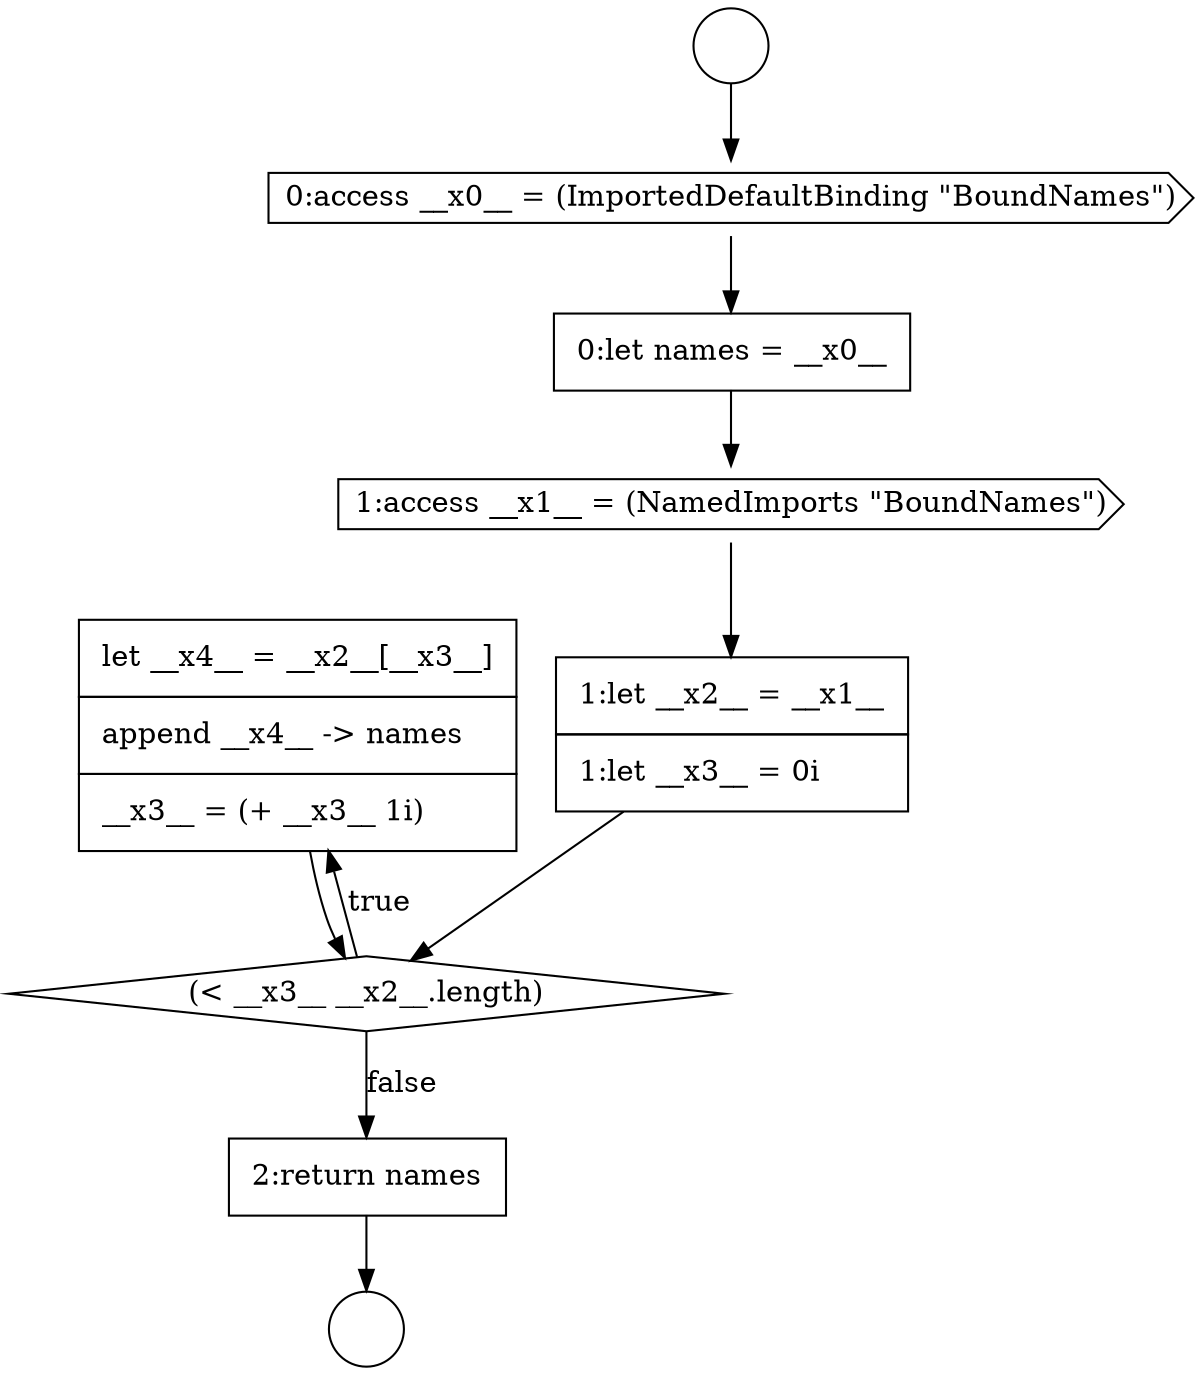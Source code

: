 digraph {
  node11517 [shape=none, margin=0, label=<<font color="black">
    <table border="0" cellborder="1" cellspacing="0" cellpadding="10">
      <tr><td align="left">let __x4__ = __x2__[__x3__]</td></tr>
      <tr><td align="left">append __x4__ -&gt; names</td></tr>
      <tr><td align="left">__x3__ = (+ __x3__ 1i)</td></tr>
    </table>
  </font>> color="black" fillcolor="white" style=filled]
  node11513 [shape=none, margin=0, label=<<font color="black">
    <table border="0" cellborder="1" cellspacing="0" cellpadding="10">
      <tr><td align="left">0:let names = __x0__</td></tr>
    </table>
  </font>> color="black" fillcolor="white" style=filled]
  node11516 [shape=diamond, label=<<font color="black">(&lt; __x3__ __x2__.length)</font>> color="black" fillcolor="white" style=filled]
  node11515 [shape=none, margin=0, label=<<font color="black">
    <table border="0" cellborder="1" cellspacing="0" cellpadding="10">
      <tr><td align="left">1:let __x2__ = __x1__</td></tr>
      <tr><td align="left">1:let __x3__ = 0i</td></tr>
    </table>
  </font>> color="black" fillcolor="white" style=filled]
  node11518 [shape=none, margin=0, label=<<font color="black">
    <table border="0" cellborder="1" cellspacing="0" cellpadding="10">
      <tr><td align="left">2:return names</td></tr>
    </table>
  </font>> color="black" fillcolor="white" style=filled]
  node11514 [shape=cds, label=<<font color="black">1:access __x1__ = (NamedImports &quot;BoundNames&quot;)</font>> color="black" fillcolor="white" style=filled]
  node11511 [shape=circle label=" " color="black" fillcolor="white" style=filled]
  node11512 [shape=cds, label=<<font color="black">0:access __x0__ = (ImportedDefaultBinding &quot;BoundNames&quot;)</font>> color="black" fillcolor="white" style=filled]
  node11510 [shape=circle label=" " color="black" fillcolor="white" style=filled]
  node11517 -> node11516 [ color="black"]
  node11512 -> node11513 [ color="black"]
  node11514 -> node11515 [ color="black"]
  node11518 -> node11511 [ color="black"]
  node11513 -> node11514 [ color="black"]
  node11516 -> node11517 [label=<<font color="black">true</font>> color="black"]
  node11516 -> node11518 [label=<<font color="black">false</font>> color="black"]
  node11510 -> node11512 [ color="black"]
  node11515 -> node11516 [ color="black"]
}
